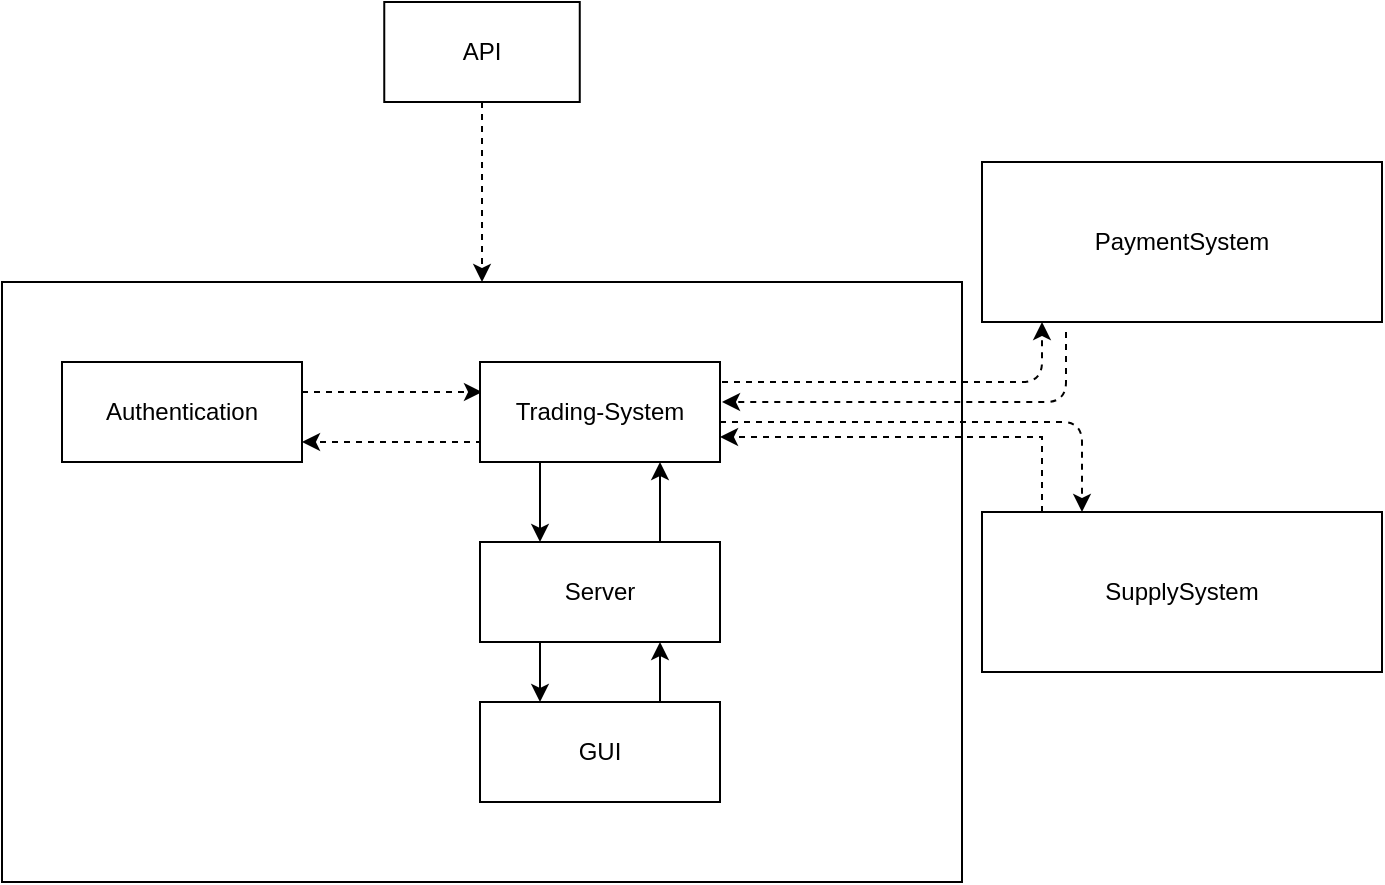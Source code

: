 <mxfile version="14.6.9" type="device"><diagram id="C5RBs43oDa-KdzZeNtuy" name="Page-1"><mxGraphModel dx="1202" dy="514" grid="1" gridSize="10" guides="1" tooltips="1" connect="1" arrows="1" fold="1" page="1" pageScale="1" pageWidth="827" pageHeight="1169" math="0" shadow="0"><root><mxCell id="WIyWlLk6GJQsqaUBKTNV-0"/><mxCell id="WIyWlLk6GJQsqaUBKTNV-1" parent="WIyWlLk6GJQsqaUBKTNV-0"/><mxCell id="uFV_IjVjcq7DFpylsMcz-10" value="" style="rounded=0;whiteSpace=wrap;html=1;" parent="WIyWlLk6GJQsqaUBKTNV-1" vertex="1"><mxGeometry x="90" y="830" width="480" height="300" as="geometry"/></mxCell><mxCell id="HFtSJNx6wTJ0q67oCnJr-18" value="" style="endArrow=classic;html=1;dashed=1;entryX=0;entryY=0.5;entryDx=0;entryDy=0;exitX=1;exitY=0.5;exitDx=0;exitDy=0;" parent="WIyWlLk6GJQsqaUBKTNV-1" edge="1"><mxGeometry width="50" height="50" relative="1" as="geometry"><mxPoint x="240" y="885" as="sourcePoint"/><mxPoint x="330" y="885" as="targetPoint"/></mxGeometry></mxCell><mxCell id="HFtSJNx6wTJ0q67oCnJr-19" value="" style="endArrow=classic;html=1;dashed=1;entryX=0;entryY=0.5;entryDx=0;entryDy=0;exitX=1;exitY=0.5;exitDx=0;exitDy=0;" parent="WIyWlLk6GJQsqaUBKTNV-1" edge="1"><mxGeometry width="50" height="50" relative="1" as="geometry"><mxPoint x="330" y="910" as="sourcePoint"/><mxPoint x="240" y="910" as="targetPoint"/></mxGeometry></mxCell><mxCell id="HFtSJNx6wTJ0q67oCnJr-21" value="Authentication" style="rounded=0;whiteSpace=wrap;html=1;" parent="WIyWlLk6GJQsqaUBKTNV-1" vertex="1"><mxGeometry x="120" y="870" width="120" height="50" as="geometry"/></mxCell><mxCell id="HFtSJNx6wTJ0q67oCnJr-37" value="" style="edgeStyle=orthogonalEdgeStyle;rounded=0;orthogonalLoop=1;jettySize=auto;html=1;dashed=1;entryX=1;entryY=0.75;entryDx=0;entryDy=0;" parent="WIyWlLk6GJQsqaUBKTNV-1" target="HFtSJNx6wTJ0q67oCnJr-25" edge="1" source="uFV_IjVjcq7DFpylsMcz-14"><mxGeometry relative="1" as="geometry"><mxPoint x="460" y="920" as="targetPoint"/><Array as="points"><mxPoint x="610" y="908"/></Array><mxPoint x="610" y="920" as="sourcePoint"/></mxGeometry></mxCell><mxCell id="HJhpkDRkAfOGo5aNK7EN-2" style="edgeStyle=orthogonalEdgeStyle;rounded=0;orthogonalLoop=1;jettySize=auto;html=1;exitX=0.25;exitY=1;exitDx=0;exitDy=0;entryX=0.25;entryY=0;entryDx=0;entryDy=0;" edge="1" parent="WIyWlLk6GJQsqaUBKTNV-1" source="HFtSJNx6wTJ0q67oCnJr-25" target="HJhpkDRkAfOGo5aNK7EN-1"><mxGeometry relative="1" as="geometry"/></mxCell><mxCell id="HFtSJNx6wTJ0q67oCnJr-25" value="Trading-System" style="rounded=0;whiteSpace=wrap;html=1;" parent="WIyWlLk6GJQsqaUBKTNV-1" vertex="1"><mxGeometry x="329" y="870" width="120" height="50" as="geometry"/></mxCell><mxCell id="HFtSJNx6wTJ0q67oCnJr-31" value="" style="endArrow=classic;html=1;dashed=1;entryX=0.5;entryY=1;entryDx=0;entryDy=0;" parent="WIyWlLk6GJQsqaUBKTNV-1" edge="1"><mxGeometry width="50" height="50" relative="1" as="geometry"><mxPoint x="450" y="880" as="sourcePoint"/><mxPoint x="610" y="850" as="targetPoint"/><Array as="points"><mxPoint x="610" y="880"/></Array></mxGeometry></mxCell><mxCell id="HFtSJNx6wTJ0q67oCnJr-32" value="" style="endArrow=classic;html=1;dashed=1;exitX=0.6;exitY=1.1;exitDx=0;exitDy=0;exitPerimeter=0;" parent="WIyWlLk6GJQsqaUBKTNV-1" edge="1"><mxGeometry width="50" height="50" relative="1" as="geometry"><mxPoint x="622" y="855" as="sourcePoint"/><mxPoint x="450" y="890" as="targetPoint"/><Array as="points"><mxPoint x="622" y="890"/></Array></mxGeometry></mxCell><mxCell id="HFtSJNx6wTJ0q67oCnJr-50" value="" style="endArrow=classic;html=1;dashed=1;entryX=0.25;entryY=0;entryDx=0;entryDy=0;" parent="WIyWlLk6GJQsqaUBKTNV-1" edge="1" target="uFV_IjVjcq7DFpylsMcz-14"><mxGeometry width="50" height="50" relative="1" as="geometry"><mxPoint x="449" y="900" as="sourcePoint"/><mxPoint x="621.16" y="919.8" as="targetPoint"/><Array as="points"><mxPoint x="630" y="900"/></Array></mxGeometry></mxCell><mxCell id="uFV_IjVjcq7DFpylsMcz-12" style="edgeStyle=orthogonalEdgeStyle;rounded=0;orthogonalLoop=1;jettySize=auto;html=1;dashed=1;" parent="WIyWlLk6GJQsqaUBKTNV-1" source="uFV_IjVjcq7DFpylsMcz-0" edge="1" target="uFV_IjVjcq7DFpylsMcz-10"><mxGeometry relative="1" as="geometry"><mxPoint x="346" y="740" as="targetPoint"/></mxGeometry></mxCell><mxCell id="uFV_IjVjcq7DFpylsMcz-0" value="API" style="rounded=0;whiteSpace=wrap;html=1;" parent="WIyWlLk6GJQsqaUBKTNV-1" vertex="1"><mxGeometry x="281.13" y="690" width="97.75" height="50" as="geometry"/></mxCell><mxCell id="uFV_IjVjcq7DFpylsMcz-13" value="PaymentSystem" style="rounded=0;whiteSpace=wrap;html=1;" parent="WIyWlLk6GJQsqaUBKTNV-1" vertex="1"><mxGeometry x="580" y="770" width="200" height="80" as="geometry"/></mxCell><mxCell id="uFV_IjVjcq7DFpylsMcz-14" value="SupplySystem" style="rounded=0;whiteSpace=wrap;html=1;" parent="WIyWlLk6GJQsqaUBKTNV-1" vertex="1"><mxGeometry x="580" y="945" width="200" height="80" as="geometry"/></mxCell><mxCell id="HJhpkDRkAfOGo5aNK7EN-3" style="edgeStyle=orthogonalEdgeStyle;rounded=0;orthogonalLoop=1;jettySize=auto;html=1;exitX=0.75;exitY=0;exitDx=0;exitDy=0;entryX=0.75;entryY=1;entryDx=0;entryDy=0;" edge="1" parent="WIyWlLk6GJQsqaUBKTNV-1" source="HJhpkDRkAfOGo5aNK7EN-1" target="HFtSJNx6wTJ0q67oCnJr-25"><mxGeometry relative="1" as="geometry"/></mxCell><mxCell id="HJhpkDRkAfOGo5aNK7EN-5" style="edgeStyle=orthogonalEdgeStyle;rounded=0;orthogonalLoop=1;jettySize=auto;html=1;exitX=0.25;exitY=1;exitDx=0;exitDy=0;entryX=0.25;entryY=0;entryDx=0;entryDy=0;" edge="1" parent="WIyWlLk6GJQsqaUBKTNV-1" source="HJhpkDRkAfOGo5aNK7EN-1" target="HJhpkDRkAfOGo5aNK7EN-4"><mxGeometry relative="1" as="geometry"/></mxCell><mxCell id="HJhpkDRkAfOGo5aNK7EN-1" value="Server" style="rounded=0;whiteSpace=wrap;html=1;" vertex="1" parent="WIyWlLk6GJQsqaUBKTNV-1"><mxGeometry x="329" y="960" width="120" height="50" as="geometry"/></mxCell><mxCell id="HJhpkDRkAfOGo5aNK7EN-6" style="edgeStyle=orthogonalEdgeStyle;rounded=0;orthogonalLoop=1;jettySize=auto;html=1;exitX=0.75;exitY=0;exitDx=0;exitDy=0;entryX=0.75;entryY=1;entryDx=0;entryDy=0;" edge="1" parent="WIyWlLk6GJQsqaUBKTNV-1" source="HJhpkDRkAfOGo5aNK7EN-4" target="HJhpkDRkAfOGo5aNK7EN-1"><mxGeometry relative="1" as="geometry"/></mxCell><mxCell id="HJhpkDRkAfOGo5aNK7EN-4" value="GUI" style="rounded=0;whiteSpace=wrap;html=1;" vertex="1" parent="WIyWlLk6GJQsqaUBKTNV-1"><mxGeometry x="329" y="1040" width="120" height="50" as="geometry"/></mxCell></root></mxGraphModel></diagram></mxfile>